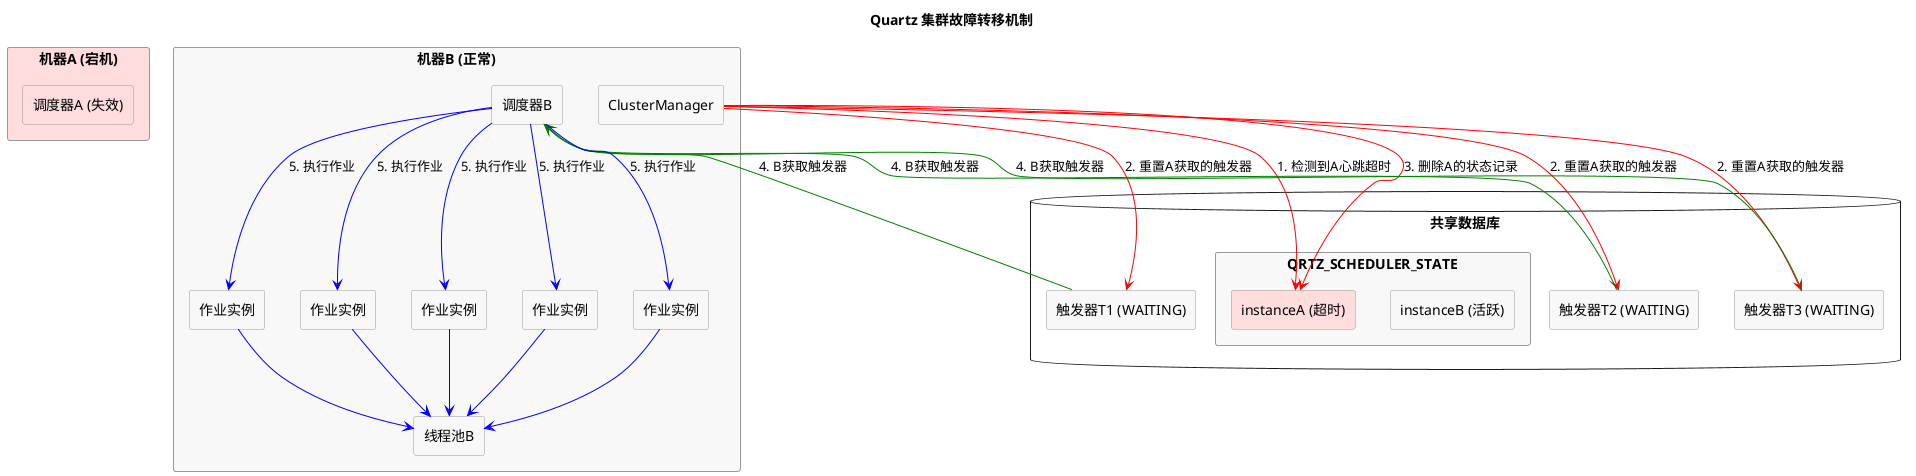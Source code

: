 @startuml
title Quartz 集群故障转移机制

skinparam backgroundColor white
skinparam rectangleBorderColor #999999
skinparam rectangleBackgroundColor #F8F8F8

rectangle "机器A (宕机)" as MachineA #FFDDDD {
    rectangle "调度器A (失效)" as SchedulerA #FFDDDD
}

rectangle "机器B (正常)" as MachineB {
    rectangle "调度器B" as SchedulerB
    rectangle "ClusterManager" as ClusterManagerB
    
    rectangle "线程池B" as ThreadPoolB
    
    rectangle "作业实例" as JobB1
    rectangle "作业实例" as JobB2
    rectangle "作业实例" as JobB3
    rectangle "作业实例" as JobB4
    rectangle "作业实例" as JobB5
}

database "共享数据库" {
    rectangle "触发器T1 (WAITING)" as T1
    rectangle "触发器T2 (WAITING)" as T2
    rectangle "触发器T3 (WAITING)" as T3
    
    rectangle "QRTZ_SCHEDULER_STATE" as SchedulerState {
        rectangle "instanceB (活跃)" as StateB
        rectangle "instanceA (超时)" as StateA #FFDDDD
    }
}

ClusterManagerB -[#red]-> StateA : 1. 检测到A心跳超时
ClusterManagerB -[#red]-> T1 : 2. 重置A获取的触发器
ClusterManagerB -[#red]-> T2 : 2. 重置A获取的触发器
ClusterManagerB -[#red]-> T3 : 2. 重置A获取的触发器
ClusterManagerB -[#red]-> StateA : 3. 删除A的状态记录

T1 -[#green]-> SchedulerB : 4. B获取触发器
T2 -[#green]-> SchedulerB : 4. B获取触发器
T3 -[#green]-> SchedulerB : 4. B获取触发器

SchedulerB -[#blue]-> JobB1 : 5. 执行作业
SchedulerB -[#blue]-> JobB2 : 5. 执行作业
SchedulerB -[#blue]-> JobB3 : 5. 执行作业
SchedulerB -[#blue]-> JobB4 : 5. 执行作业
SchedulerB -[#blue]-> JobB5 : 5. 执行作业

JobB1 -[#blue]-> ThreadPoolB
JobB2 -[#blue]-> ThreadPoolB
JobB3 -[#blue]-> ThreadPoolB
JobB4 -[#blue]-> ThreadPoolB
JobB5 -[#blue]-> ThreadPoolB

@enduml